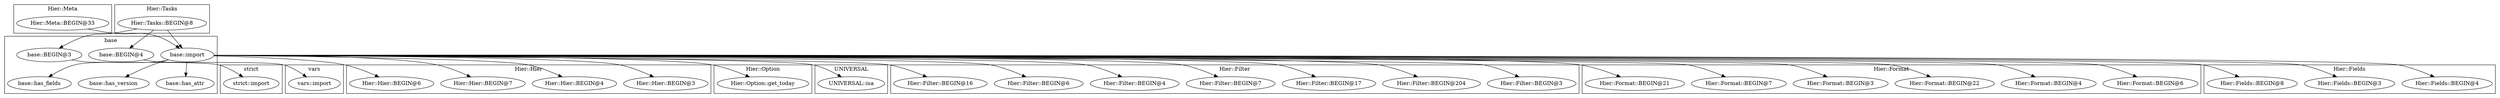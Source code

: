 digraph {
graph [overlap=false]
subgraph cluster_Hier_Hier {
	label="Hier::Hier";
	"Hier::Hier::BEGIN@7";
	"Hier::Hier::BEGIN@6";
	"Hier::Hier::BEGIN@3";
	"Hier::Hier::BEGIN@4";
}
subgraph cluster_base {
	label="base";
	"base::BEGIN@3";
	"base::BEGIN@4";
	"base::has_fields";
	"base::has_version";
	"base::has_attr";
	"base::import";
}
subgraph cluster_vars {
	label="vars";
	"vars::import";
}
subgraph cluster_strict {
	label="strict";
	"strict::import";
}
subgraph cluster_Hier_Option {
	label="Hier::Option";
	"Hier::Option::get_today";
}
subgraph cluster_UNIVERSAL {
	label="UNIVERSAL";
	"UNIVERSAL::isa";
}
subgraph cluster_Hier_Filter {
	label="Hier::Filter";
	"Hier::Filter::BEGIN@6";
	"Hier::Filter::BEGIN@16";
	"Hier::Filter::BEGIN@3";
	"Hier::Filter::BEGIN@204";
	"Hier::Filter::BEGIN@17";
	"Hier::Filter::BEGIN@7";
	"Hier::Filter::BEGIN@4";
}
subgraph cluster_Hier_Format {
	label="Hier::Format";
	"Hier::Format::BEGIN@6";
	"Hier::Format::BEGIN@4";
	"Hier::Format::BEGIN@22";
	"Hier::Format::BEGIN@3";
	"Hier::Format::BEGIN@7";
	"Hier::Format::BEGIN@21";
}
subgraph cluster_Hier_Meta {
	label="Hier::Meta";
	"Hier::Meta::BEGIN@33";
}
subgraph cluster_Hier_Tasks {
	label="Hier::Tasks";
	"Hier::Tasks::BEGIN@8";
}
subgraph cluster_Hier_Fields {
	label="Hier::Fields";
	"Hier::Fields::BEGIN@4";
	"Hier::Fields::BEGIN@3";
	"Hier::Fields::BEGIN@8";
}
"Hier::Tasks::BEGIN@8" -> "base::BEGIN@3";
"base::import" -> "Hier::Format::BEGIN@4";
"base::import" -> "Hier::Filter::BEGIN@6";
"base::import" -> "Hier::Fields::BEGIN@3";
"base::import" -> "Hier::Filter::BEGIN@7";
"base::import" -> "Hier::Format::BEGIN@3";
"base::import" -> "Hier::Filter::BEGIN@17";
"Hier::Tasks::BEGIN@8" -> "base::BEGIN@4";
"base::import" -> "Hier::Filter::BEGIN@204";
"base::import" -> "Hier::Filter::BEGIN@3";
"base::import" -> "Hier::Format::BEGIN@21";
"Hier::Tasks::BEGIN@8" -> "base::import";
"Hier::Meta::BEGIN@33" -> "base::import";
"base::import" -> "UNIVERSAL::isa";
"base::import" -> "base::has_fields";
"base::import" -> "Hier::Filter::BEGIN@4";
"base::import" -> "Hier::Format::BEGIN@6";
"base::import" -> "Hier::Hier::BEGIN@7";
"base::import" -> "Hier::Fields::BEGIN@8";
"base::import" -> "base::has_version";
"base::import" -> "Hier::Hier::BEGIN@4";
"base::import" -> "Hier::Fields::BEGIN@4";
"base::import" -> "Hier::Hier::BEGIN@3";
"base::BEGIN@4" -> "vars::import";
"base::import" -> "Hier::Option::get_today";
"base::import" -> "Hier::Hier::BEGIN@6";
"base::import" -> "Hier::Filter::BEGIN@16";
"base::import" -> "base::has_attr";
"base::import" -> "Hier::Format::BEGIN@7";
"base::import" -> "Hier::Format::BEGIN@22";
"base::BEGIN@3" -> "strict::import";
}
